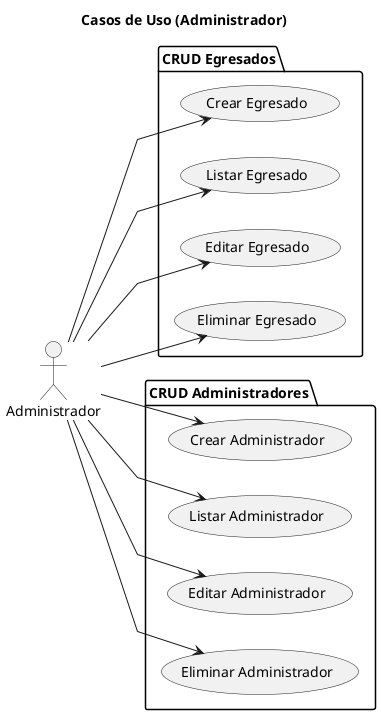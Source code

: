 @startuml Diagrama_CdU

title Casos de Uso (Administrador)

skinparam {
    NoteBackgroundColor #whiteSmoke
    NoteBorderColor #green
    linetype polyline
}

left to right direction

actor Administrador

folder "CRUD Egresados" as CRUDEgresados {
    Administrador --> (Crear Egresado)
    Administrador --> (Listar Egresado)
    Administrador --> (Editar Egresado)
    Administrador --> (Eliminar Egresado)
}



folder "CRUD Administradores" as CRUDAdministradores {
    Administrador --> (Crear Administrador)
    Administrador --> (Listar Administrador)
    Administrador --> (Editar Administrador)
    Administrador --> (Eliminar Administrador)
}


@enduml